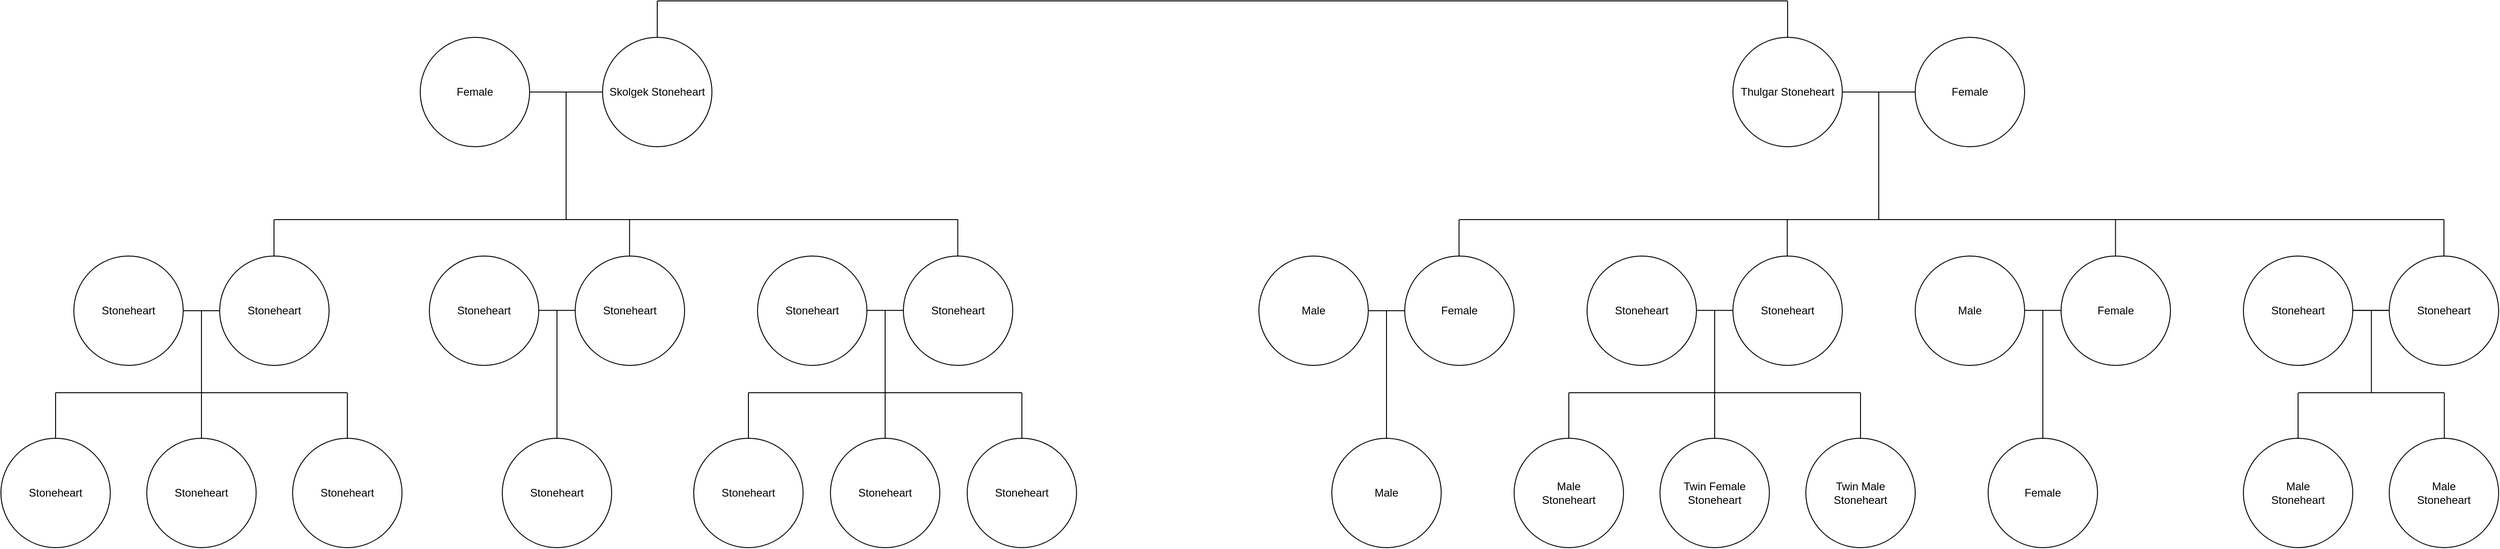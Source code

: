 <mxfile version="26.1.1">
  <diagram name="Page-1" id="BC0-3vWRWkZNQQW_WffX">
    <mxGraphModel dx="2581" dy="521" grid="0" gridSize="10" guides="1" tooltips="1" connect="1" arrows="1" fold="1" page="0" pageScale="1" pageWidth="850" pageHeight="1100" math="0" shadow="0">
      <root>
        <mxCell id="0" />
        <mxCell id="1" parent="0" />
        <mxCell id="hPd7pWXpVeVF4-XowLYw-2" value="Thulgar Stoneheart" style="ellipse;whiteSpace=wrap;html=1;align=center;" vertex="1" parent="1">
          <mxGeometry x="240" y="80" width="120" height="120" as="geometry" />
        </mxCell>
        <mxCell id="hPd7pWXpVeVF4-XowLYw-3" value="Male" style="ellipse;whiteSpace=wrap;html=1;align=center;" vertex="1" parent="1">
          <mxGeometry x="-280" y="320" width="120" height="120" as="geometry" />
        </mxCell>
        <mxCell id="hPd7pWXpVeVF4-XowLYw-9" value="Female" style="ellipse;whiteSpace=wrap;html=1;align=center;" vertex="1" parent="1">
          <mxGeometry x="440" y="80" width="120" height="120" as="geometry" />
        </mxCell>
        <mxCell id="hPd7pWXpVeVF4-XowLYw-10" value="" style="endArrow=none;html=1;rounded=0;exitX=1;exitY=0.5;exitDx=0;exitDy=0;entryX=0;entryY=0.5;entryDx=0;entryDy=0;" edge="1" parent="1" source="hPd7pWXpVeVF4-XowLYw-2" target="hPd7pWXpVeVF4-XowLYw-9">
          <mxGeometry relative="1" as="geometry">
            <mxPoint x="370" y="150" as="sourcePoint" />
            <mxPoint x="430" y="150" as="targetPoint" />
          </mxGeometry>
        </mxCell>
        <mxCell id="hPd7pWXpVeVF4-XowLYw-11" value="" style="endArrow=none;html=1;rounded=0;" edge="1" parent="1">
          <mxGeometry relative="1" as="geometry">
            <mxPoint x="400" y="280" as="sourcePoint" />
            <mxPoint x="400" y="140" as="targetPoint" />
          </mxGeometry>
        </mxCell>
        <mxCell id="hPd7pWXpVeVF4-XowLYw-12" value="" style="endArrow=none;html=1;rounded=0;" edge="1" parent="1">
          <mxGeometry relative="1" as="geometry">
            <mxPoint x="-60" y="280" as="sourcePoint" />
            <mxPoint x="1020" y="280" as="targetPoint" />
          </mxGeometry>
        </mxCell>
        <mxCell id="hPd7pWXpVeVF4-XowLYw-13" value="Stoneheart" style="ellipse;whiteSpace=wrap;html=1;align=center;" vertex="1" parent="1">
          <mxGeometry x="80" y="320" width="120" height="120" as="geometry" />
        </mxCell>
        <mxCell id="hPd7pWXpVeVF4-XowLYw-14" value="Stoneheart" style="ellipse;whiteSpace=wrap;html=1;align=center;" vertex="1" parent="1">
          <mxGeometry x="240" y="320" width="120" height="120" as="geometry" />
        </mxCell>
        <mxCell id="hPd7pWXpVeVF4-XowLYw-16" value="Female" style="ellipse;whiteSpace=wrap;html=1;align=center;" vertex="1" parent="1">
          <mxGeometry x="-120" y="320" width="120" height="120" as="geometry" />
        </mxCell>
        <mxCell id="hPd7pWXpVeVF4-XowLYw-17" value="Male" style="ellipse;whiteSpace=wrap;html=1;align=center;" vertex="1" parent="1">
          <mxGeometry x="440" y="320" width="120" height="120" as="geometry" />
        </mxCell>
        <mxCell id="hPd7pWXpVeVF4-XowLYw-18" value="Female" style="ellipse;whiteSpace=wrap;html=1;align=center;" vertex="1" parent="1">
          <mxGeometry x="600" y="320" width="120" height="120" as="geometry" />
        </mxCell>
        <mxCell id="hPd7pWXpVeVF4-XowLYw-19" value="Stoneheart" style="ellipse;whiteSpace=wrap;html=1;align=center;" vertex="1" parent="1">
          <mxGeometry x="800" y="320" width="120" height="120" as="geometry" />
        </mxCell>
        <mxCell id="hPd7pWXpVeVF4-XowLYw-20" value="Stoneheart" style="ellipse;whiteSpace=wrap;html=1;align=center;" vertex="1" parent="1">
          <mxGeometry x="960" y="320" width="120" height="120" as="geometry" />
        </mxCell>
        <mxCell id="hPd7pWXpVeVF4-XowLYw-21" value="" style="endArrow=none;html=1;rounded=0;exitX=0.5;exitY=0;exitDx=0;exitDy=0;" edge="1" parent="1" source="hPd7pWXpVeVF4-XowLYw-20">
          <mxGeometry width="50" height="50" relative="1" as="geometry">
            <mxPoint x="990" y="350" as="sourcePoint" />
            <mxPoint x="1020" y="280" as="targetPoint" />
          </mxGeometry>
        </mxCell>
        <mxCell id="hPd7pWXpVeVF4-XowLYw-22" value="" style="endArrow=none;html=1;rounded=0;exitX=0.5;exitY=0;exitDx=0;exitDy=0;" edge="1" parent="1">
          <mxGeometry width="50" height="50" relative="1" as="geometry">
            <mxPoint x="659.7" y="320" as="sourcePoint" />
            <mxPoint x="659.7" y="280" as="targetPoint" />
          </mxGeometry>
        </mxCell>
        <mxCell id="hPd7pWXpVeVF4-XowLYw-23" value="" style="endArrow=none;html=1;rounded=0;exitX=0.5;exitY=0;exitDx=0;exitDy=0;" edge="1" parent="1">
          <mxGeometry width="50" height="50" relative="1" as="geometry">
            <mxPoint x="299.62" y="320" as="sourcePoint" />
            <mxPoint x="299.62" y="280" as="targetPoint" />
          </mxGeometry>
        </mxCell>
        <mxCell id="hPd7pWXpVeVF4-XowLYw-24" value="" style="endArrow=none;html=1;rounded=0;exitX=0.5;exitY=0;exitDx=0;exitDy=0;" edge="1" parent="1">
          <mxGeometry width="50" height="50" relative="1" as="geometry">
            <mxPoint x="-60.43" y="320" as="sourcePoint" />
            <mxPoint x="-60.43" y="280" as="targetPoint" />
          </mxGeometry>
        </mxCell>
        <mxCell id="hPd7pWXpVeVF4-XowLYw-25" value="" style="endArrow=none;html=1;rounded=0;exitX=1;exitY=0.5;exitDx=0;exitDy=0;entryX=0;entryY=0.5;entryDx=0;entryDy=0;" edge="1" parent="1" source="hPd7pWXpVeVF4-XowLYw-3" target="hPd7pWXpVeVF4-XowLYw-16">
          <mxGeometry width="50" height="50" relative="1" as="geometry">
            <mxPoint x="-150.0" y="340" as="sourcePoint" />
            <mxPoint x="-150.0" y="300" as="targetPoint" />
          </mxGeometry>
        </mxCell>
        <mxCell id="hPd7pWXpVeVF4-XowLYw-26" value="" style="endArrow=none;html=1;rounded=0;exitX=1;exitY=0.5;exitDx=0;exitDy=0;entryX=0;entryY=0.5;entryDx=0;entryDy=0;" edge="1" parent="1">
          <mxGeometry width="50" height="50" relative="1" as="geometry">
            <mxPoint x="200" y="379.63" as="sourcePoint" />
            <mxPoint x="240" y="379.63" as="targetPoint" />
          </mxGeometry>
        </mxCell>
        <mxCell id="hPd7pWXpVeVF4-XowLYw-27" value="" style="endArrow=none;html=1;rounded=0;exitX=1;exitY=0.5;exitDx=0;exitDy=0;entryX=0;entryY=0.5;entryDx=0;entryDy=0;" edge="1" parent="1">
          <mxGeometry width="50" height="50" relative="1" as="geometry">
            <mxPoint x="560" y="379.63" as="sourcePoint" />
            <mxPoint x="600" y="379.63" as="targetPoint" />
          </mxGeometry>
        </mxCell>
        <mxCell id="hPd7pWXpVeVF4-XowLYw-28" value="" style="endArrow=none;html=1;rounded=0;exitX=1;exitY=0.5;exitDx=0;exitDy=0;entryX=0;entryY=0.5;entryDx=0;entryDy=0;" edge="1" parent="1">
          <mxGeometry width="50" height="50" relative="1" as="geometry">
            <mxPoint x="920" y="379.63" as="sourcePoint" />
            <mxPoint x="960" y="379.63" as="targetPoint" />
          </mxGeometry>
        </mxCell>
        <mxCell id="hPd7pWXpVeVF4-XowLYw-29" value="Female" style="ellipse;whiteSpace=wrap;html=1;align=center;" vertex="1" parent="1">
          <mxGeometry x="-1200" y="80" width="120" height="120" as="geometry" />
        </mxCell>
        <mxCell id="hPd7pWXpVeVF4-XowLYw-30" value="Stoneheart" style="ellipse;whiteSpace=wrap;html=1;align=center;" vertex="1" parent="1">
          <mxGeometry x="-1580" y="320" width="120" height="120" as="geometry" />
        </mxCell>
        <mxCell id="hPd7pWXpVeVF4-XowLYw-31" value="Skolgek Stoneheart" style="ellipse;whiteSpace=wrap;html=1;align=center;" vertex="1" parent="1">
          <mxGeometry x="-1000" y="80" width="120" height="120" as="geometry" />
        </mxCell>
        <mxCell id="hPd7pWXpVeVF4-XowLYw-32" value="" style="endArrow=none;html=1;rounded=0;exitX=1;exitY=0.5;exitDx=0;exitDy=0;entryX=0;entryY=0.5;entryDx=0;entryDy=0;" edge="1" parent="1" source="hPd7pWXpVeVF4-XowLYw-29" target="hPd7pWXpVeVF4-XowLYw-31">
          <mxGeometry relative="1" as="geometry">
            <mxPoint x="-1070" y="150" as="sourcePoint" />
            <mxPoint x="-1010" y="150" as="targetPoint" />
          </mxGeometry>
        </mxCell>
        <mxCell id="hPd7pWXpVeVF4-XowLYw-33" value="" style="endArrow=none;html=1;rounded=0;" edge="1" parent="1">
          <mxGeometry relative="1" as="geometry">
            <mxPoint x="-1040" y="280" as="sourcePoint" />
            <mxPoint x="-1040" y="140" as="targetPoint" />
          </mxGeometry>
        </mxCell>
        <mxCell id="hPd7pWXpVeVF4-XowLYw-34" value="" style="endArrow=none;html=1;rounded=0;" edge="1" parent="1">
          <mxGeometry relative="1" as="geometry">
            <mxPoint x="-1360" y="280" as="sourcePoint" />
            <mxPoint x="-610" y="280" as="targetPoint" />
          </mxGeometry>
        </mxCell>
        <mxCell id="hPd7pWXpVeVF4-XowLYw-35" value="Stoneheart" style="ellipse;whiteSpace=wrap;html=1;align=center;" vertex="1" parent="1">
          <mxGeometry x="-1190" y="320" width="120" height="120" as="geometry" />
        </mxCell>
        <mxCell id="hPd7pWXpVeVF4-XowLYw-36" value="Stoneheart" style="ellipse;whiteSpace=wrap;html=1;align=center;" vertex="1" parent="1">
          <mxGeometry x="-1030" y="320" width="120" height="120" as="geometry" />
        </mxCell>
        <mxCell id="hPd7pWXpVeVF4-XowLYw-37" value="Stoneheart" style="ellipse;whiteSpace=wrap;html=1;align=center;" vertex="1" parent="1">
          <mxGeometry x="-1420" y="320" width="120" height="120" as="geometry" />
        </mxCell>
        <mxCell id="hPd7pWXpVeVF4-XowLYw-38" value="Stoneheart" style="ellipse;whiteSpace=wrap;html=1;align=center;" vertex="1" parent="1">
          <mxGeometry x="-830" y="320" width="120" height="120" as="geometry" />
        </mxCell>
        <mxCell id="hPd7pWXpVeVF4-XowLYw-39" value="Stoneheart" style="ellipse;whiteSpace=wrap;html=1;align=center;" vertex="1" parent="1">
          <mxGeometry x="-670" y="320" width="120" height="120" as="geometry" />
        </mxCell>
        <mxCell id="hPd7pWXpVeVF4-XowLYw-43" value="" style="endArrow=none;html=1;rounded=0;exitX=0.5;exitY=0;exitDx=0;exitDy=0;" edge="1" parent="1">
          <mxGeometry width="50" height="50" relative="1" as="geometry">
            <mxPoint x="-610.3" y="320" as="sourcePoint" />
            <mxPoint x="-610.3" y="280" as="targetPoint" />
          </mxGeometry>
        </mxCell>
        <mxCell id="hPd7pWXpVeVF4-XowLYw-44" value="" style="endArrow=none;html=1;rounded=0;exitX=0.5;exitY=0;exitDx=0;exitDy=0;" edge="1" parent="1">
          <mxGeometry width="50" height="50" relative="1" as="geometry">
            <mxPoint x="-970.38" y="320" as="sourcePoint" />
            <mxPoint x="-970.38" y="280" as="targetPoint" />
          </mxGeometry>
        </mxCell>
        <mxCell id="hPd7pWXpVeVF4-XowLYw-45" value="" style="endArrow=none;html=1;rounded=0;exitX=0.5;exitY=0;exitDx=0;exitDy=0;" edge="1" parent="1">
          <mxGeometry width="50" height="50" relative="1" as="geometry">
            <mxPoint x="-1360.43" y="320" as="sourcePoint" />
            <mxPoint x="-1360.43" y="280" as="targetPoint" />
          </mxGeometry>
        </mxCell>
        <mxCell id="hPd7pWXpVeVF4-XowLYw-46" value="" style="endArrow=none;html=1;rounded=0;exitX=1;exitY=0.5;exitDx=0;exitDy=0;entryX=0;entryY=0.5;entryDx=0;entryDy=0;" edge="1" parent="1" source="hPd7pWXpVeVF4-XowLYw-30" target="hPd7pWXpVeVF4-XowLYw-37">
          <mxGeometry width="50" height="50" relative="1" as="geometry">
            <mxPoint x="-1450" y="340" as="sourcePoint" />
            <mxPoint x="-1450" y="300" as="targetPoint" />
          </mxGeometry>
        </mxCell>
        <mxCell id="hPd7pWXpVeVF4-XowLYw-47" value="" style="endArrow=none;html=1;rounded=0;exitX=1;exitY=0.5;exitDx=0;exitDy=0;entryX=0;entryY=0.5;entryDx=0;entryDy=0;" edge="1" parent="1">
          <mxGeometry width="50" height="50" relative="1" as="geometry">
            <mxPoint x="-1070" y="379.63" as="sourcePoint" />
            <mxPoint x="-1030" y="379.63" as="targetPoint" />
          </mxGeometry>
        </mxCell>
        <mxCell id="hPd7pWXpVeVF4-XowLYw-48" value="" style="endArrow=none;html=1;rounded=0;exitX=1;exitY=0.5;exitDx=0;exitDy=0;entryX=0;entryY=0.5;entryDx=0;entryDy=0;" edge="1" parent="1">
          <mxGeometry width="50" height="50" relative="1" as="geometry">
            <mxPoint x="-710" y="379.63" as="sourcePoint" />
            <mxPoint x="-670" y="379.63" as="targetPoint" />
          </mxGeometry>
        </mxCell>
        <mxCell id="hPd7pWXpVeVF4-XowLYw-50" value="" style="endArrow=none;html=1;rounded=0;" edge="1" parent="1">
          <mxGeometry width="50" height="50" relative="1" as="geometry">
            <mxPoint x="-940" y="40" as="sourcePoint" />
            <mxPoint x="300" y="40" as="targetPoint" />
          </mxGeometry>
        </mxCell>
        <mxCell id="hPd7pWXpVeVF4-XowLYw-51" value="" style="endArrow=none;html=1;rounded=0;exitX=0.5;exitY=0;exitDx=0;exitDy=0;" edge="1" parent="1" source="hPd7pWXpVeVF4-XowLYw-31">
          <mxGeometry width="50" height="50" relative="1" as="geometry">
            <mxPoint x="-990" y="-20" as="sourcePoint" />
            <mxPoint x="-940" y="40" as="targetPoint" />
          </mxGeometry>
        </mxCell>
        <mxCell id="hPd7pWXpVeVF4-XowLYw-52" value="" style="endArrow=none;html=1;rounded=0;exitX=0.5;exitY=0;exitDx=0;exitDy=0;" edge="1" parent="1" source="hPd7pWXpVeVF4-XowLYw-2">
          <mxGeometry width="50" height="50" relative="1" as="geometry">
            <mxPoint x="290" y="120" as="sourcePoint" />
            <mxPoint x="300" y="40" as="targetPoint" />
          </mxGeometry>
        </mxCell>
        <mxCell id="hPd7pWXpVeVF4-XowLYw-53" value="Male" style="ellipse;whiteSpace=wrap;html=1;align=center;" vertex="1" parent="1">
          <mxGeometry x="-200" y="520" width="120" height="120" as="geometry" />
        </mxCell>
        <mxCell id="hPd7pWXpVeVF4-XowLYw-54" value="&lt;div&gt;Twin Male&lt;/div&gt;&lt;div&gt;Stoneheart&lt;/div&gt;" style="ellipse;whiteSpace=wrap;html=1;align=center;" vertex="1" parent="1">
          <mxGeometry x="320" y="520" width="120" height="120" as="geometry" />
        </mxCell>
        <mxCell id="hPd7pWXpVeVF4-XowLYw-55" value="&lt;div&gt;Twin Female&lt;/div&gt;&lt;div&gt;Stoneheart&lt;/div&gt;" style="ellipse;whiteSpace=wrap;html=1;align=center;" vertex="1" parent="1">
          <mxGeometry x="160" y="520" width="120" height="120" as="geometry" />
        </mxCell>
        <mxCell id="hPd7pWXpVeVF4-XowLYw-56" value="&lt;div&gt;Male&lt;/div&gt;&lt;div&gt;Stoneheart&lt;/div&gt;" style="ellipse;whiteSpace=wrap;html=1;align=center;" vertex="1" parent="1">
          <mxGeometry x="960" y="520" width="120" height="120" as="geometry" />
        </mxCell>
        <mxCell id="hPd7pWXpVeVF4-XowLYw-57" value="&lt;div&gt;Male&lt;/div&gt;&lt;div&gt;Stoneheart&lt;/div&gt;" style="ellipse;whiteSpace=wrap;html=1;align=center;" vertex="1" parent="1">
          <mxGeometry x="800" y="520" width="120" height="120" as="geometry" />
        </mxCell>
        <mxCell id="hPd7pWXpVeVF4-XowLYw-58" value="Female" style="ellipse;whiteSpace=wrap;html=1;align=center;" vertex="1" parent="1">
          <mxGeometry x="520" y="520" width="120" height="120" as="geometry" />
        </mxCell>
        <mxCell id="hPd7pWXpVeVF4-XowLYw-59" value="Stoneheart" style="ellipse;whiteSpace=wrap;html=1;align=center;" vertex="1" parent="1">
          <mxGeometry x="-1660" y="520" width="120" height="120" as="geometry" />
        </mxCell>
        <mxCell id="hPd7pWXpVeVF4-XowLYw-60" value="Stoneheart" style="ellipse;whiteSpace=wrap;html=1;align=center;" vertex="1" parent="1">
          <mxGeometry x="-1500" y="520" width="120" height="120" as="geometry" />
        </mxCell>
        <mxCell id="hPd7pWXpVeVF4-XowLYw-61" value="Stoneheart" style="ellipse;whiteSpace=wrap;html=1;align=center;" vertex="1" parent="1">
          <mxGeometry x="-1340" y="520" width="120" height="120" as="geometry" />
        </mxCell>
        <mxCell id="hPd7pWXpVeVF4-XowLYw-62" value="Stoneheart" style="ellipse;whiteSpace=wrap;html=1;align=center;" vertex="1" parent="1">
          <mxGeometry x="-1110" y="520" width="120" height="120" as="geometry" />
        </mxCell>
        <mxCell id="hPd7pWXpVeVF4-XowLYw-63" value="Stoneheart" style="ellipse;whiteSpace=wrap;html=1;align=center;" vertex="1" parent="1">
          <mxGeometry x="-900" y="520" width="120" height="120" as="geometry" />
        </mxCell>
        <mxCell id="hPd7pWXpVeVF4-XowLYw-64" value="Stoneheart" style="ellipse;whiteSpace=wrap;html=1;align=center;" vertex="1" parent="1">
          <mxGeometry x="-750" y="520" width="120" height="120" as="geometry" />
        </mxCell>
        <mxCell id="hPd7pWXpVeVF4-XowLYw-65" value="Stoneheart" style="ellipse;whiteSpace=wrap;html=1;align=center;" vertex="1" parent="1">
          <mxGeometry x="-600" y="520" width="120" height="120" as="geometry" />
        </mxCell>
        <mxCell id="hPd7pWXpVeVF4-XowLYw-68" value="" style="endArrow=none;html=1;rounded=0;" edge="1" parent="1">
          <mxGeometry width="50" height="50" relative="1" as="geometry">
            <mxPoint x="-1440" y="460" as="sourcePoint" />
            <mxPoint x="-1440" y="380" as="targetPoint" />
          </mxGeometry>
        </mxCell>
        <mxCell id="hPd7pWXpVeVF4-XowLYw-69" value="" style="endArrow=none;html=1;rounded=0;" edge="1" parent="1">
          <mxGeometry width="50" height="50" relative="1" as="geometry">
            <mxPoint x="-1600" y="470" as="sourcePoint" />
            <mxPoint x="-1280" y="470" as="targetPoint" />
          </mxGeometry>
        </mxCell>
        <mxCell id="hPd7pWXpVeVF4-XowLYw-70" value="" style="endArrow=none;html=1;rounded=0;exitX=0.5;exitY=0;exitDx=0;exitDy=0;" edge="1" parent="1" source="hPd7pWXpVeVF4-XowLYw-59">
          <mxGeometry width="50" height="50" relative="1" as="geometry">
            <mxPoint x="-1470" y="520" as="sourcePoint" />
            <mxPoint x="-1600" y="470" as="targetPoint" />
          </mxGeometry>
        </mxCell>
        <mxCell id="hPd7pWXpVeVF4-XowLYw-71" value="" style="endArrow=none;html=1;rounded=0;exitX=0.5;exitY=0;exitDx=0;exitDy=0;" edge="1" parent="1" source="hPd7pWXpVeVF4-XowLYw-60">
          <mxGeometry width="50" height="50" relative="1" as="geometry">
            <mxPoint x="-1590" y="490" as="sourcePoint" />
            <mxPoint x="-1440" y="460" as="targetPoint" />
          </mxGeometry>
        </mxCell>
        <mxCell id="hPd7pWXpVeVF4-XowLYw-72" value="" style="endArrow=none;html=1;rounded=0;exitX=0.5;exitY=0;exitDx=0;exitDy=0;" edge="1" parent="1" source="hPd7pWXpVeVF4-XowLYw-61">
          <mxGeometry width="50" height="50" relative="1" as="geometry">
            <mxPoint x="-1430" y="490" as="sourcePoint" />
            <mxPoint x="-1280" y="470" as="targetPoint" />
          </mxGeometry>
        </mxCell>
        <mxCell id="hPd7pWXpVeVF4-XowLYw-73" value="" style="endArrow=none;html=1;rounded=0;exitX=0.5;exitY=0;exitDx=0;exitDy=0;" edge="1" parent="1" source="hPd7pWXpVeVF4-XowLYw-62">
          <mxGeometry relative="1" as="geometry">
            <mxPoint x="-1200" y="480" as="sourcePoint" />
            <mxPoint x="-1050" y="380" as="targetPoint" />
          </mxGeometry>
        </mxCell>
        <mxCell id="hPd7pWXpVeVF4-XowLYw-74" value="" style="endArrow=none;html=1;rounded=0;" edge="1" parent="1">
          <mxGeometry relative="1" as="geometry">
            <mxPoint x="-690" y="470" as="sourcePoint" />
            <mxPoint x="-690" y="380" as="targetPoint" />
          </mxGeometry>
        </mxCell>
        <mxCell id="hPd7pWXpVeVF4-XowLYw-75" value="" style="endArrow=none;html=1;rounded=0;" edge="1" parent="1">
          <mxGeometry relative="1" as="geometry">
            <mxPoint x="-840" y="470" as="sourcePoint" />
            <mxPoint x="-540" y="470" as="targetPoint" />
          </mxGeometry>
        </mxCell>
        <mxCell id="hPd7pWXpVeVF4-XowLYw-77" value="" style="endArrow=none;html=1;rounded=0;exitX=0.5;exitY=0;exitDx=0;exitDy=0;" edge="1" parent="1" source="hPd7pWXpVeVF4-XowLYw-65">
          <mxGeometry relative="1" as="geometry">
            <mxPoint x="-760" y="490" as="sourcePoint" />
            <mxPoint x="-540" y="470" as="targetPoint" />
          </mxGeometry>
        </mxCell>
        <mxCell id="hPd7pWXpVeVF4-XowLYw-78" value="" style="endArrow=none;html=1;rounded=0;exitX=0.5;exitY=0;exitDx=0;exitDy=0;" edge="1" parent="1">
          <mxGeometry relative="1" as="geometry">
            <mxPoint x="-690" y="520" as="sourcePoint" />
            <mxPoint x="-690" y="470" as="targetPoint" />
          </mxGeometry>
        </mxCell>
        <mxCell id="hPd7pWXpVeVF4-XowLYw-79" value="" style="endArrow=none;html=1;rounded=0;exitX=0.5;exitY=0;exitDx=0;exitDy=0;" edge="1" parent="1">
          <mxGeometry relative="1" as="geometry">
            <mxPoint x="-840" y="520" as="sourcePoint" />
            <mxPoint x="-840" y="470" as="targetPoint" />
          </mxGeometry>
        </mxCell>
        <mxCell id="hPd7pWXpVeVF4-XowLYw-84" value="" style="endArrow=none;html=1;rounded=0;exitX=0.5;exitY=0;exitDx=0;exitDy=0;" edge="1" parent="1" source="hPd7pWXpVeVF4-XowLYw-53">
          <mxGeometry width="50" height="50" relative="1" as="geometry">
            <mxPoint x="-180" y="540" as="sourcePoint" />
            <mxPoint x="-140" y="380" as="targetPoint" />
          </mxGeometry>
        </mxCell>
        <mxCell id="hPd7pWXpVeVF4-XowLYw-85" value="" style="endArrow=none;html=1;rounded=0;" edge="1" parent="1">
          <mxGeometry width="50" height="50" relative="1" as="geometry">
            <mxPoint x="220" y="470" as="sourcePoint" />
            <mxPoint x="220" y="380" as="targetPoint" />
          </mxGeometry>
        </mxCell>
        <mxCell id="hPd7pWXpVeVF4-XowLYw-86" value="" style="endArrow=none;html=1;rounded=0;" edge="1" parent="1">
          <mxGeometry width="50" height="50" relative="1" as="geometry">
            <mxPoint x="60" y="470" as="sourcePoint" />
            <mxPoint x="380" y="470" as="targetPoint" />
          </mxGeometry>
        </mxCell>
        <mxCell id="hPd7pWXpVeVF4-XowLYw-87" value="" style="endArrow=none;html=1;rounded=0;exitX=0.5;exitY=0;exitDx=0;exitDy=0;" edge="1" parent="1" source="hPd7pWXpVeVF4-XowLYw-54">
          <mxGeometry width="50" height="50" relative="1" as="geometry">
            <mxPoint x="230" y="540" as="sourcePoint" />
            <mxPoint x="380" y="470" as="targetPoint" />
          </mxGeometry>
        </mxCell>
        <mxCell id="hPd7pWXpVeVF4-XowLYw-88" value="" style="endArrow=none;html=1;rounded=0;exitX=0.5;exitY=0;exitDx=0;exitDy=0;" edge="1" parent="1" source="hPd7pWXpVeVF4-XowLYw-55">
          <mxGeometry width="50" height="50" relative="1" as="geometry">
            <mxPoint x="139.6" y="520" as="sourcePoint" />
            <mxPoint x="220" y="470" as="targetPoint" />
          </mxGeometry>
        </mxCell>
        <mxCell id="hPd7pWXpVeVF4-XowLYw-89" value="" style="endArrow=none;html=1;rounded=0;exitX=0.5;exitY=0;exitDx=0;exitDy=0;" edge="1" parent="1" source="hPd7pWXpVeVF4-XowLYw-58">
          <mxGeometry width="50" height="50" relative="1" as="geometry">
            <mxPoint x="580" y="470" as="sourcePoint" />
            <mxPoint x="580" y="380" as="targetPoint" />
          </mxGeometry>
        </mxCell>
        <mxCell id="hPd7pWXpVeVF4-XowLYw-91" value="" style="endArrow=none;html=1;rounded=0;exitX=1;exitY=0.5;exitDx=0;exitDy=0;entryX=0;entryY=0.5;entryDx=0;entryDy=0;" edge="1" parent="1">
          <mxGeometry width="50" height="50" relative="1" as="geometry">
            <mxPoint x="920.4" y="379.63" as="sourcePoint" />
            <mxPoint x="960.4" y="379.63" as="targetPoint" />
          </mxGeometry>
        </mxCell>
        <mxCell id="hPd7pWXpVeVF4-XowLYw-92" value="" style="endArrow=none;html=1;rounded=0;" edge="1" parent="1">
          <mxGeometry width="50" height="50" relative="1" as="geometry">
            <mxPoint x="940.4" y="470" as="sourcePoint" />
            <mxPoint x="940.4" y="380" as="targetPoint" />
          </mxGeometry>
        </mxCell>
        <mxCell id="hPd7pWXpVeVF4-XowLYw-93" value="" style="endArrow=none;html=1;rounded=0;" edge="1" parent="1">
          <mxGeometry width="50" height="50" relative="1" as="geometry">
            <mxPoint x="860.4" y="470" as="sourcePoint" />
            <mxPoint x="1020.4" y="470" as="targetPoint" />
          </mxGeometry>
        </mxCell>
        <mxCell id="hPd7pWXpVeVF4-XowLYw-94" value="" style="endArrow=none;html=1;rounded=0;" edge="1" parent="1">
          <mxGeometry width="50" height="50" relative="1" as="geometry">
            <mxPoint x="1020.4" y="520" as="sourcePoint" />
            <mxPoint x="1020.4" y="470" as="targetPoint" />
          </mxGeometry>
        </mxCell>
        <mxCell id="hPd7pWXpVeVF4-XowLYw-95" value="" style="endArrow=none;html=1;rounded=0;" edge="1" parent="1">
          <mxGeometry width="50" height="50" relative="1" as="geometry">
            <mxPoint x="860" y="520" as="sourcePoint" />
            <mxPoint x="860" y="470" as="targetPoint" />
          </mxGeometry>
        </mxCell>
        <mxCell id="hPd7pWXpVeVF4-XowLYw-96" value="&lt;div&gt;Male&lt;/div&gt;&lt;div&gt;Stoneheart&lt;/div&gt;" style="ellipse;whiteSpace=wrap;html=1;align=center;" vertex="1" parent="1">
          <mxGeometry y="520" width="120" height="120" as="geometry" />
        </mxCell>
        <mxCell id="hPd7pWXpVeVF4-XowLYw-97" value="" style="endArrow=none;html=1;rounded=0;exitX=0.5;exitY=0;exitDx=0;exitDy=0;" edge="1" parent="1" source="hPd7pWXpVeVF4-XowLYw-96">
          <mxGeometry width="50" height="50" relative="1" as="geometry">
            <mxPoint x="130" y="530" as="sourcePoint" />
            <mxPoint x="60" y="470" as="targetPoint" />
          </mxGeometry>
        </mxCell>
      </root>
    </mxGraphModel>
  </diagram>
</mxfile>
